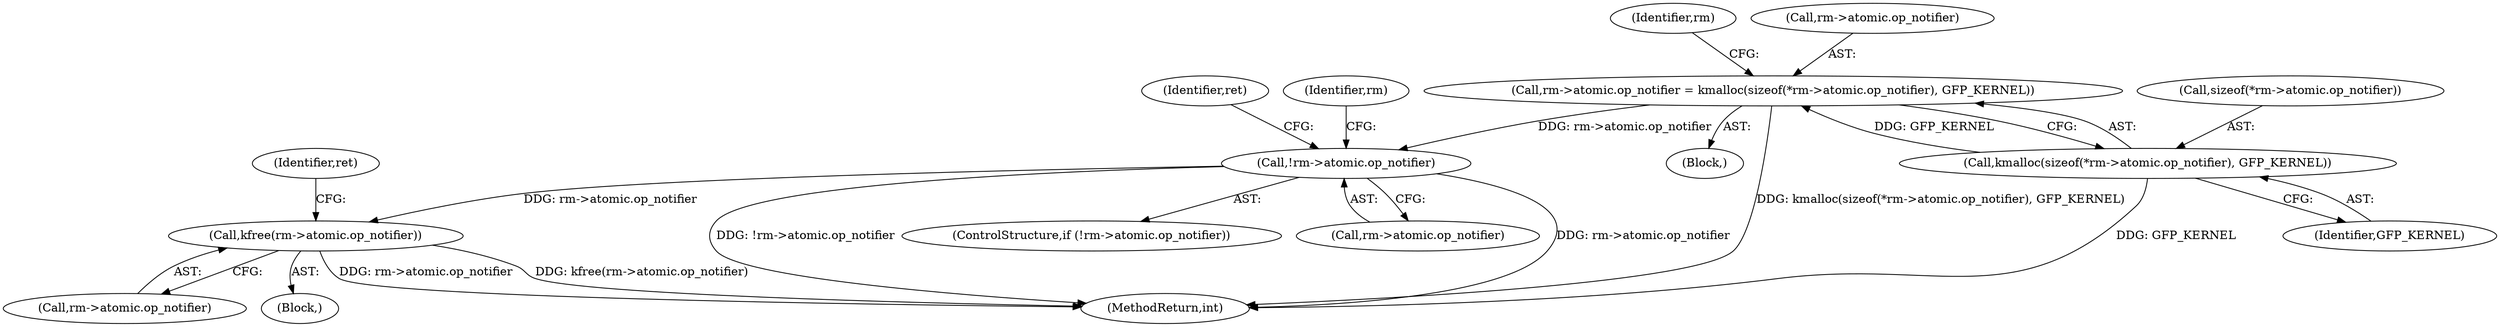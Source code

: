 digraph "0_linux_7d11f77f84b27cef452cee332f4e469503084737@API" {
"1000531" [label="(Call,kfree(rm->atomic.op_notifier))"];
"1000461" [label="(Call,!rm->atomic.op_notifier)"];
"1000445" [label="(Call,rm->atomic.op_notifier = kmalloc(sizeof(*rm->atomic.op_notifier), GFP_KERNEL))"];
"1000451" [label="(Call,kmalloc(sizeof(*rm->atomic.op_notifier), GFP_KERNEL))"];
"1000539" [label="(MethodReturn,int)"];
"1000464" [label="(Identifier,rm)"];
"1000531" [label="(Call,kfree(rm->atomic.op_notifier))"];
"1000461" [label="(Call,!rm->atomic.op_notifier)"];
"1000538" [label="(Identifier,ret)"];
"1000445" [label="(Call,rm->atomic.op_notifier = kmalloc(sizeof(*rm->atomic.op_notifier), GFP_KERNEL))"];
"1000532" [label="(Call,rm->atomic.op_notifier)"];
"1000452" [label="(Call,sizeof(*rm->atomic.op_notifier))"];
"1000444" [label="(Block,)"];
"1000108" [label="(Block,)"];
"1000460" [label="(ControlStructure,if (!rm->atomic.op_notifier))"];
"1000459" [label="(Identifier,GFP_KERNEL)"];
"1000477" [label="(Identifier,rm)"];
"1000469" [label="(Identifier,ret)"];
"1000451" [label="(Call,kmalloc(sizeof(*rm->atomic.op_notifier), GFP_KERNEL))"];
"1000462" [label="(Call,rm->atomic.op_notifier)"];
"1000446" [label="(Call,rm->atomic.op_notifier)"];
"1000531" -> "1000108"  [label="AST: "];
"1000531" -> "1000532"  [label="CFG: "];
"1000532" -> "1000531"  [label="AST: "];
"1000538" -> "1000531"  [label="CFG: "];
"1000531" -> "1000539"  [label="DDG: kfree(rm->atomic.op_notifier)"];
"1000531" -> "1000539"  [label="DDG: rm->atomic.op_notifier"];
"1000461" -> "1000531"  [label="DDG: rm->atomic.op_notifier"];
"1000461" -> "1000460"  [label="AST: "];
"1000461" -> "1000462"  [label="CFG: "];
"1000462" -> "1000461"  [label="AST: "];
"1000469" -> "1000461"  [label="CFG: "];
"1000477" -> "1000461"  [label="CFG: "];
"1000461" -> "1000539"  [label="DDG: !rm->atomic.op_notifier"];
"1000461" -> "1000539"  [label="DDG: rm->atomic.op_notifier"];
"1000445" -> "1000461"  [label="DDG: rm->atomic.op_notifier"];
"1000445" -> "1000444"  [label="AST: "];
"1000445" -> "1000451"  [label="CFG: "];
"1000446" -> "1000445"  [label="AST: "];
"1000451" -> "1000445"  [label="AST: "];
"1000464" -> "1000445"  [label="CFG: "];
"1000445" -> "1000539"  [label="DDG: kmalloc(sizeof(*rm->atomic.op_notifier), GFP_KERNEL)"];
"1000451" -> "1000445"  [label="DDG: GFP_KERNEL"];
"1000451" -> "1000459"  [label="CFG: "];
"1000452" -> "1000451"  [label="AST: "];
"1000459" -> "1000451"  [label="AST: "];
"1000451" -> "1000539"  [label="DDG: GFP_KERNEL"];
}
